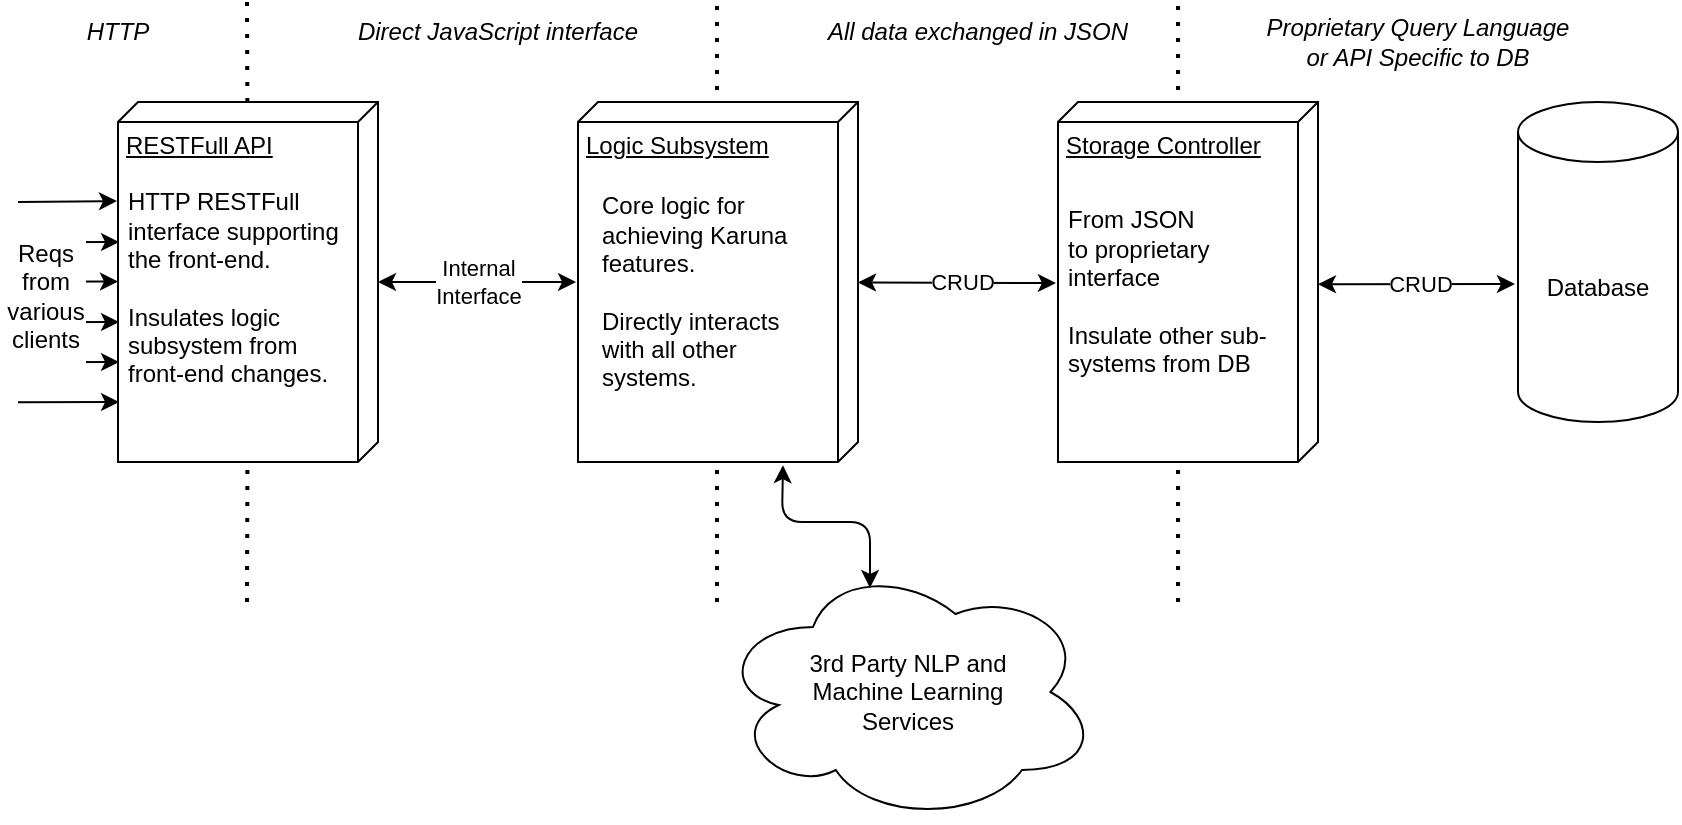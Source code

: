 <mxfile version="13.9.2" type="github"><diagram id="QqtKXAx7NBTCf1DIJ9jB" name="Page-1"><mxGraphModel dx="1950" dy="977" grid="1" gridSize="10" guides="1" tooltips="1" connect="1" arrows="1" fold="1" page="1" pageScale="1" pageWidth="1100" pageHeight="850" math="0" shadow="0"><root><mxCell id="0"/><mxCell id="1" parent="0"/><mxCell id="JVwMSnd9wEx3peUfNIpv-10" value="" style="endArrow=none;dashed=1;html=1;dashPattern=1 3;strokeWidth=2;" parent="1" source="JVwMSnd9wEx3peUfNIpv-5" edge="1"><mxGeometry width="50" height="50" relative="1" as="geometry"><mxPoint x="230.5" y="430" as="sourcePoint"/><mxPoint x="230.5" y="130" as="targetPoint"/></mxGeometry></mxCell><mxCell id="JVwMSnd9wEx3peUfNIpv-1" value="Database" style="shape=cylinder3;whiteSpace=wrap;html=1;boundedLbl=1;backgroundOutline=1;size=15;" parent="1" vertex="1"><mxGeometry x="866" y="180" width="80" height="160" as="geometry"/></mxCell><mxCell id="JVwMSnd9wEx3peUfNIpv-6" value="" style="endArrow=classic;startArrow=classic;html=1;entryX=-0.019;entryY=0.569;entryDx=0;entryDy=0;entryPerimeter=0;exitX=0.506;exitY=0;exitDx=0;exitDy=0;exitPerimeter=0;" parent="1" source="JVwMSnd9wEx3peUfNIpv-3" target="JVwMSnd9wEx3peUfNIpv-1" edge="1"><mxGeometry width="50" height="50" relative="1" as="geometry"><mxPoint x="816" y="240" as="sourcePoint"/><mxPoint x="806" y="300" as="targetPoint"/></mxGeometry></mxCell><mxCell id="JVwMSnd9wEx3peUfNIpv-7" value="CRUD" style="edgeLabel;html=1;align=center;verticalAlign=middle;resizable=0;points=[];" parent="JVwMSnd9wEx3peUfNIpv-6" vertex="1" connectable="0"><mxGeometry x="0.25" relative="1" as="geometry"><mxPoint x="-10.74" as="offset"/></mxGeometry></mxCell><mxCell id="JVwMSnd9wEx3peUfNIpv-11" value="&lt;i&gt;Proprietary Query Language&lt;br&gt;or API Specific to DB&lt;/i&gt;" style="text;html=1;strokeColor=none;fillColor=none;align=center;verticalAlign=middle;whiteSpace=wrap;rounded=0;" parent="1" vertex="1"><mxGeometry x="726" y="130" width="180" height="40" as="geometry"/></mxCell><mxCell id="JVwMSnd9wEx3peUfNIpv-12" value="&lt;i&gt;All data exchanged in JSON&lt;/i&gt;" style="text;html=1;strokeColor=none;fillColor=none;align=center;verticalAlign=middle;whiteSpace=wrap;rounded=0;" parent="1" vertex="1"><mxGeometry x="506" y="130" width="180" height="30" as="geometry"/></mxCell><mxCell id="JVwMSnd9wEx3peUfNIpv-13" value="&lt;i&gt;Direct JavaScript interface&lt;/i&gt;" style="text;html=1;strokeColor=none;fillColor=none;align=center;verticalAlign=middle;whiteSpace=wrap;rounded=0;" parent="1" vertex="1"><mxGeometry x="266" y="130" width="180" height="30" as="geometry"/></mxCell><mxCell id="JVwMSnd9wEx3peUfNIpv-14" value="&lt;i&gt;HTTP&lt;/i&gt;" style="text;html=1;strokeColor=none;fillColor=none;align=center;verticalAlign=middle;whiteSpace=wrap;rounded=0;" parent="1" vertex="1"><mxGeometry x="116" y="130" width="100" height="30" as="geometry"/></mxCell><mxCell id="JVwMSnd9wEx3peUfNIpv-16" value="" style="endArrow=classic;startArrow=classic;html=1;entryX=0.503;entryY=1.008;entryDx=0;entryDy=0;entryPerimeter=0;" parent="1" source="JVwMSnd9wEx3peUfNIpv-4" target="JVwMSnd9wEx3peUfNIpv-3" edge="1"><mxGeometry width="50" height="50" relative="1" as="geometry"><mxPoint x="566" y="240" as="sourcePoint"/><mxPoint x="616" y="250" as="targetPoint"/></mxGeometry></mxCell><mxCell id="JVwMSnd9wEx3peUfNIpv-17" value="CRUD" style="edgeLabel;html=1;align=center;verticalAlign=middle;resizable=0;points=[];" parent="JVwMSnd9wEx3peUfNIpv-16" vertex="1" connectable="0"><mxGeometry x="0.24" y="-1" relative="1" as="geometry"><mxPoint x="-10" y="-2.04" as="offset"/></mxGeometry></mxCell><mxCell id="JVwMSnd9wEx3peUfNIpv-19" value="" style="group" parent="1" vertex="1" connectable="0"><mxGeometry x="396" y="130" width="140" height="300" as="geometry"/></mxCell><mxCell id="JVwMSnd9wEx3peUfNIpv-9" value="" style="endArrow=none;dashed=1;html=1;dashPattern=1 3;strokeWidth=2;" parent="JVwMSnd9wEx3peUfNIpv-19" edge="1"><mxGeometry width="50" height="50" relative="1" as="geometry"><mxPoint x="69.5" y="300" as="sourcePoint"/><mxPoint x="69.5" as="targetPoint"/></mxGeometry></mxCell><mxCell id="JVwMSnd9wEx3peUfNIpv-4" value="Logic Subsystem" style="verticalAlign=top;align=left;spacingTop=8;spacingLeft=2;spacingRight=12;shape=cube;size=10;direction=south;fontStyle=4;html=1;" parent="JVwMSnd9wEx3peUfNIpv-19" vertex="1"><mxGeometry y="50" width="140" height="180" as="geometry"/></mxCell><mxCell id="JVwMSnd9wEx3peUfNIpv-21" value="Core logic for achieving Karuna features.&lt;br&gt;&lt;br&gt;Directly interacts with all other systems." style="text;html=1;strokeColor=none;fillColor=none;align=left;verticalAlign=middle;whiteSpace=wrap;rounded=0;" parent="JVwMSnd9wEx3peUfNIpv-19" vertex="1"><mxGeometry x="10" y="90" width="112" height="110" as="geometry"/></mxCell><mxCell id="JVwMSnd9wEx3peUfNIpv-20" value="" style="group" parent="1" vertex="1" connectable="0"><mxGeometry x="636" y="130" width="130" height="300" as="geometry"/></mxCell><mxCell id="JVwMSnd9wEx3peUfNIpv-8" value="" style="endArrow=none;dashed=1;html=1;dashPattern=1 3;strokeWidth=2;" parent="JVwMSnd9wEx3peUfNIpv-20" edge="1"><mxGeometry width="50" height="50" relative="1" as="geometry"><mxPoint x="60" y="300" as="sourcePoint"/><mxPoint x="60" as="targetPoint"/></mxGeometry></mxCell><mxCell id="JVwMSnd9wEx3peUfNIpv-3" value="Storage Controller" style="verticalAlign=top;align=left;spacingTop=8;spacingLeft=2;spacingRight=12;shape=cube;size=10;direction=south;fontStyle=4;html=1;" parent="JVwMSnd9wEx3peUfNIpv-20" vertex="1"><mxGeometry y="50" width="130" height="180" as="geometry"/></mxCell><mxCell id="JVwMSnd9wEx3peUfNIpv-18" value="&lt;span&gt;From JSON&lt;/span&gt;&lt;br&gt;&lt;span&gt;to proprietary&lt;/span&gt;&lt;br&gt;&lt;span&gt;interface&lt;/span&gt;&lt;br&gt;&lt;br&gt;&lt;span&gt;Insulate other sub-&lt;/span&gt;&lt;br&gt;&lt;div&gt;&lt;span&gt;systems from DB&lt;/span&gt;&lt;/div&gt;" style="text;html=1;strokeColor=none;fillColor=none;align=left;verticalAlign=middle;whiteSpace=wrap;rounded=0;" parent="JVwMSnd9wEx3peUfNIpv-20" vertex="1"><mxGeometry x="3" y="90" width="112" height="110" as="geometry"/></mxCell><mxCell id="JVwMSnd9wEx3peUfNIpv-22" value="3rd Party NLP and&lt;br&gt;Machine Learning&lt;br&gt;Services" style="ellipse;shape=cloud;whiteSpace=wrap;html=1;" parent="1" vertex="1"><mxGeometry x="466" y="410" width="190" height="130" as="geometry"/></mxCell><mxCell id="JVwMSnd9wEx3peUfNIpv-23" value="" style="endArrow=classic;startArrow=classic;html=1;entryX=1.009;entryY=0.268;entryDx=0;entryDy=0;entryPerimeter=0;exitX=0.4;exitY=0.1;exitDx=0;exitDy=0;exitPerimeter=0;" parent="1" source="JVwMSnd9wEx3peUfNIpv-22" target="JVwMSnd9wEx3peUfNIpv-4" edge="1"><mxGeometry width="50" height="50" relative="1" as="geometry"><mxPoint x="396" y="500" as="sourcePoint"/><mxPoint x="446" y="450" as="targetPoint"/><Array as="points"><mxPoint x="542" y="390"/><mxPoint x="498" y="390"/></Array></mxGeometry></mxCell><mxCell id="JVwMSnd9wEx3peUfNIpv-5" value="RESTFull API" style="verticalAlign=top;align=left;spacingTop=8;spacingLeft=2;spacingRight=12;shape=cube;size=10;direction=south;fontStyle=4;html=1;" parent="1" vertex="1"><mxGeometry x="166" y="180" width="130" height="180" as="geometry"/></mxCell><mxCell id="JVwMSnd9wEx3peUfNIpv-24" value="" style="endArrow=none;dashed=1;html=1;dashPattern=1 3;strokeWidth=2;" parent="1" target="JVwMSnd9wEx3peUfNIpv-5" edge="1"><mxGeometry width="50" height="50" relative="1" as="geometry"><mxPoint x="230.5" y="430" as="sourcePoint"/><mxPoint x="230.5" y="130" as="targetPoint"/></mxGeometry></mxCell><mxCell id="JVwMSnd9wEx3peUfNIpv-25" value="" style="endArrow=classic;startArrow=classic;html=1;entryX=0.5;entryY=1.007;entryDx=0;entryDy=0;entryPerimeter=0;" parent="1" source="JVwMSnd9wEx3peUfNIpv-5" target="JVwMSnd9wEx3peUfNIpv-4" edge="1"><mxGeometry width="50" height="50" relative="1" as="geometry"><mxPoint x="316" y="450" as="sourcePoint"/><mxPoint x="366" y="400" as="targetPoint"/></mxGeometry></mxCell><mxCell id="JVwMSnd9wEx3peUfNIpv-26" value="Internal&lt;br&gt;Interface" style="edgeLabel;html=1;align=center;verticalAlign=middle;resizable=0;points=[];" parent="JVwMSnd9wEx3peUfNIpv-25" vertex="1" connectable="0"><mxGeometry x="0.262" relative="1" as="geometry"><mxPoint x="-12.5" as="offset"/></mxGeometry></mxCell><mxCell id="JVwMSnd9wEx3peUfNIpv-28" value="" style="endArrow=classic;html=1;entryX=0.294;entryY=0.996;entryDx=0;entryDy=0;entryPerimeter=0;" parent="1" edge="1"><mxGeometry width="50" height="50" relative="1" as="geometry"><mxPoint x="116" y="250.08" as="sourcePoint"/><mxPoint x="166.52" y="250.0" as="targetPoint"/></mxGeometry></mxCell><mxCell id="JVwMSnd9wEx3peUfNIpv-29" value="" style="endArrow=classic;html=1;entryX=0.294;entryY=0.996;entryDx=0;entryDy=0;entryPerimeter=0;" parent="1" edge="1"><mxGeometry width="50" height="50" relative="1" as="geometry"><mxPoint x="115.48" y="269.83" as="sourcePoint"/><mxPoint x="166" y="269.75" as="targetPoint"/></mxGeometry></mxCell><mxCell id="JVwMSnd9wEx3peUfNIpv-30" value="" style="endArrow=classic;html=1;entryX=0.294;entryY=0.996;entryDx=0;entryDy=0;entryPerimeter=0;" parent="1" edge="1"><mxGeometry width="50" height="50" relative="1" as="geometry"><mxPoint x="116" y="290.08" as="sourcePoint"/><mxPoint x="166.52" y="290.0" as="targetPoint"/></mxGeometry></mxCell><mxCell id="JVwMSnd9wEx3peUfNIpv-31" value="" style="endArrow=classic;html=1;entryX=0.294;entryY=0.996;entryDx=0;entryDy=0;entryPerimeter=0;" parent="1" edge="1"><mxGeometry width="50" height="50" relative="1" as="geometry"><mxPoint x="116" y="310.08" as="sourcePoint"/><mxPoint x="166.52" y="310.0" as="targetPoint"/></mxGeometry></mxCell><mxCell id="JVwMSnd9wEx3peUfNIpv-32" value="" style="endArrow=classic;html=1;entryX=0.294;entryY=0.996;entryDx=0;entryDy=0;entryPerimeter=0;" parent="1" edge="1"><mxGeometry width="50" height="50" relative="1" as="geometry"><mxPoint x="116" y="330.08" as="sourcePoint"/><mxPoint x="166.52" y="330.0" as="targetPoint"/></mxGeometry></mxCell><mxCell id="JVwMSnd9wEx3peUfNIpv-33" value="" style="endArrow=classic;html=1;entryX=0.275;entryY=1.004;entryDx=0;entryDy=0;entryPerimeter=0;" parent="1" target="JVwMSnd9wEx3peUfNIpv-5" edge="1"><mxGeometry width="50" height="50" relative="1" as="geometry"><mxPoint x="116" y="230" as="sourcePoint"/><mxPoint x="146" y="220" as="targetPoint"/></mxGeometry></mxCell><mxCell id="JVwMSnd9wEx3peUfNIpv-34" value="Reqs&lt;br&gt;from various&lt;br&gt;clients" style="text;html=1;strokeColor=none;align=center;verticalAlign=middle;whiteSpace=wrap;rounded=0;fillColor=#ffffff;" parent="1" vertex="1"><mxGeometry x="110" y="240" width="40" height="73" as="geometry"/></mxCell><mxCell id="JVwMSnd9wEx3peUfNIpv-35" value="HTTP RESTFull interface supporting the front-end.&lt;br&gt;&lt;br&gt;Insulates logic subsystem from front-end changes." style="text;html=1;strokeColor=none;fillColor=none;align=left;verticalAlign=middle;whiteSpace=wrap;rounded=0;" parent="1" vertex="1"><mxGeometry x="169" y="218" width="112" height="110" as="geometry"/></mxCell></root></mxGraphModel></diagram></mxfile>